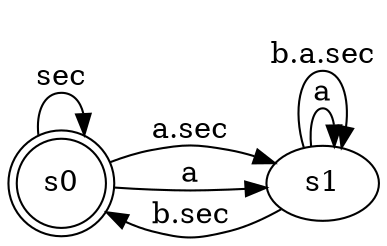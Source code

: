 digraph SampledOn { 
  rankdir="LR"
  s0 [ shape="doublecircle" ]
  s0->s0 [
    label= "sec"
  ] ;
  s0->s1 [
    label= "a.sec"
  ] ;
  s0->s1 [
    label= "a"
  ] ;
  s1->s1 [
    label= "a"
  ] ;
  s1->s0 [
    label= "b.sec"
  ] ;
  s1->s1 [
    label= "b.a.sec"
  ] ;
}


